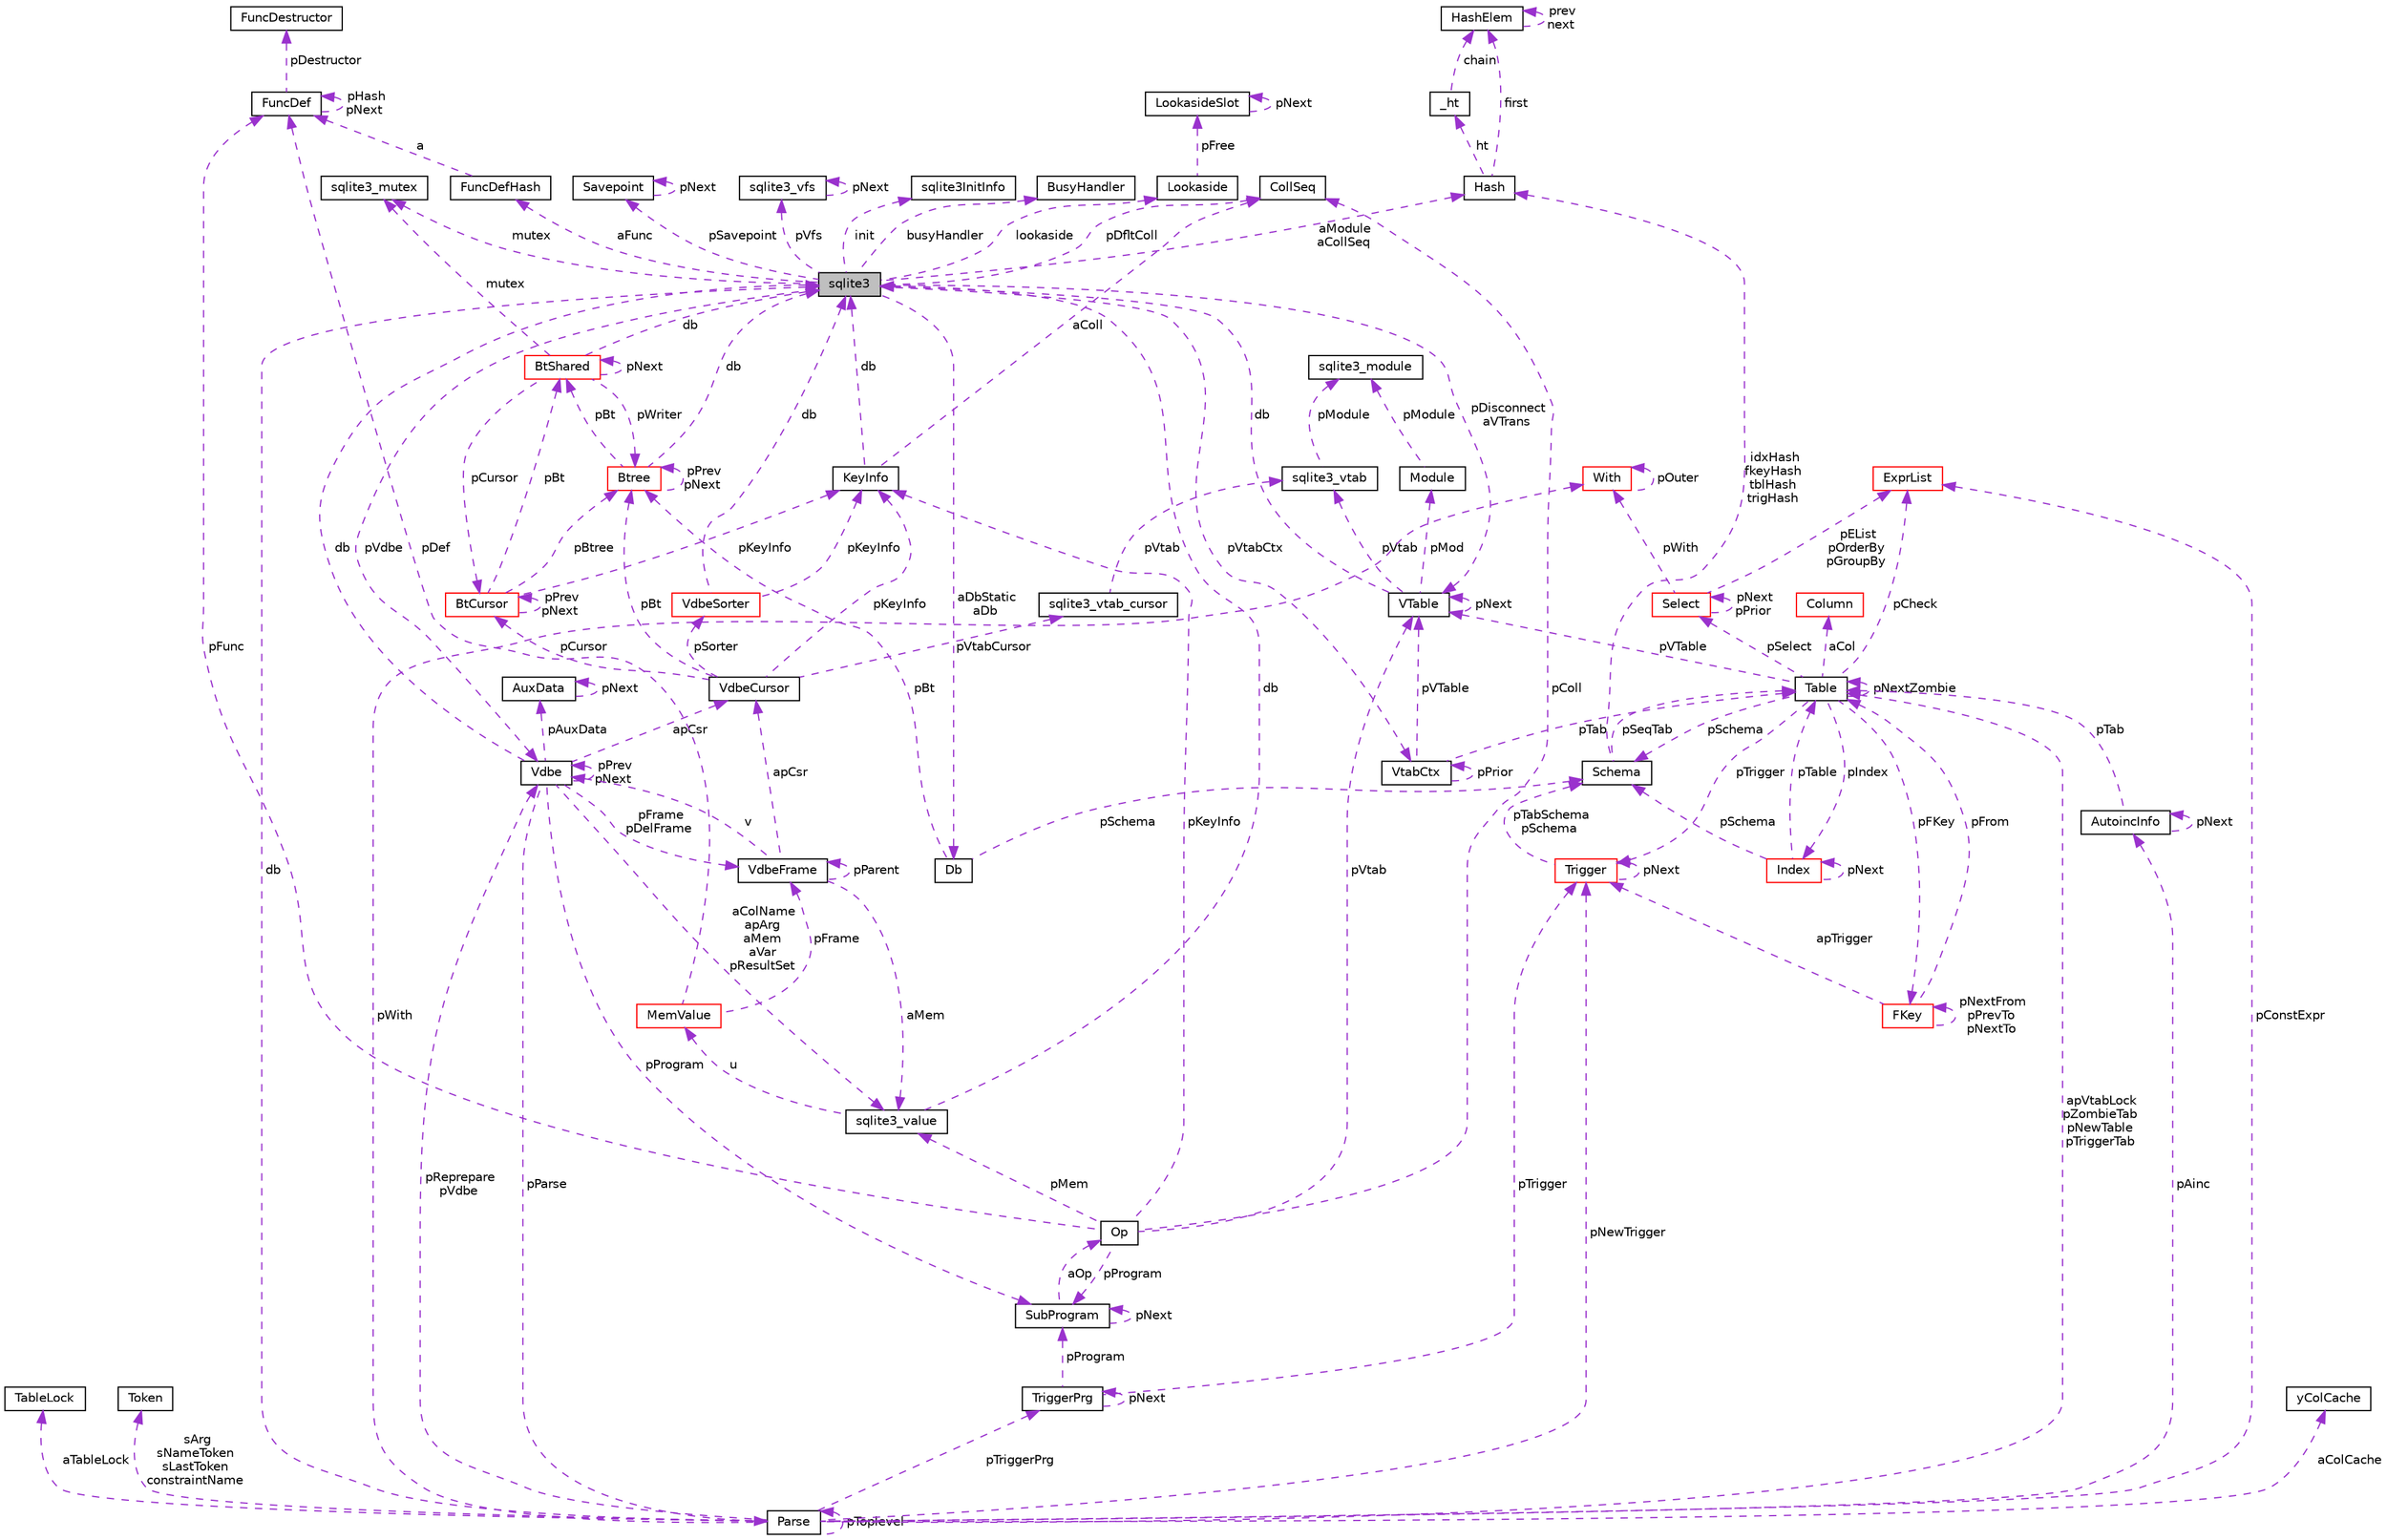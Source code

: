 digraph "sqlite3"
{
  edge [fontname="Helvetica",fontsize="10",labelfontname="Helvetica",labelfontsize="10"];
  node [fontname="Helvetica",fontsize="10",shape=record];
  Node1 [label="sqlite3",height=0.2,width=0.4,color="black", fillcolor="grey75", style="filled", fontcolor="black"];
  Node2 -> Node1 [dir="back",color="darkorchid3",fontsize="10",style="dashed",label=" pVdbe" ,fontname="Helvetica"];
  Node2 [label="Vdbe",height=0.2,width=0.4,color="black", fillcolor="white", style="filled",URL="$struct_vdbe.html"];
  Node2 -> Node2 [dir="back",color="darkorchid3",fontsize="10",style="dashed",label=" pPrev\npNext" ,fontname="Helvetica"];
  Node3 -> Node2 [dir="back",color="darkorchid3",fontsize="10",style="dashed",label=" aColName\napArg\naMem\naVar\npResultSet" ,fontname="Helvetica"];
  Node3 [label="sqlite3_value",height=0.2,width=0.4,color="black", fillcolor="white", style="filled",URL="$struct_mem.html"];
  Node4 -> Node3 [dir="back",color="darkorchid3",fontsize="10",style="dashed",label=" u" ,fontname="Helvetica"];
  Node4 [label="MemValue",height=0.2,width=0.4,color="red", fillcolor="white", style="filled",URL="$union_mem_1_1_mem_value.html"];
  Node5 -> Node4 [dir="back",color="darkorchid3",fontsize="10",style="dashed",label=" pFrame" ,fontname="Helvetica"];
  Node5 [label="VdbeFrame",height=0.2,width=0.4,color="black", fillcolor="white", style="filled",URL="$struct_vdbe_frame.html"];
  Node3 -> Node5 [dir="back",color="darkorchid3",fontsize="10",style="dashed",label=" aMem" ,fontname="Helvetica"];
  Node2 -> Node5 [dir="back",color="darkorchid3",fontsize="10",style="dashed",label=" v" ,fontname="Helvetica"];
  Node5 -> Node5 [dir="back",color="darkorchid3",fontsize="10",style="dashed",label=" pParent" ,fontname="Helvetica"];
  Node6 -> Node5 [dir="back",color="darkorchid3",fontsize="10",style="dashed",label=" apCsr" ,fontname="Helvetica"];
  Node6 [label="VdbeCursor",height=0.2,width=0.4,color="black", fillcolor="white", style="filled",URL="$struct_vdbe_cursor.html"];
  Node7 -> Node6 [dir="back",color="darkorchid3",fontsize="10",style="dashed",label=" pCursor" ,fontname="Helvetica"];
  Node7 [label="BtCursor",height=0.2,width=0.4,color="red", fillcolor="white", style="filled",URL="$struct_bt_cursor.html"];
  Node7 -> Node7 [dir="back",color="darkorchid3",fontsize="10",style="dashed",label=" pPrev\npNext" ,fontname="Helvetica"];
  Node8 -> Node7 [dir="back",color="darkorchid3",fontsize="10",style="dashed",label=" pBt" ,fontname="Helvetica"];
  Node8 [label="BtShared",height=0.2,width=0.4,color="red", fillcolor="white", style="filled",URL="$struct_bt_shared.html"];
  Node7 -> Node8 [dir="back",color="darkorchid3",fontsize="10",style="dashed",label=" pCursor" ,fontname="Helvetica"];
  Node8 -> Node8 [dir="back",color="darkorchid3",fontsize="10",style="dashed",label=" pNext" ,fontname="Helvetica"];
  Node1 -> Node8 [dir="back",color="darkorchid3",fontsize="10",style="dashed",label=" db" ,fontname="Helvetica"];
  Node9 -> Node8 [dir="back",color="darkorchid3",fontsize="10",style="dashed",label=" mutex" ,fontname="Helvetica"];
  Node9 [label="sqlite3_mutex",height=0.2,width=0.4,color="black", fillcolor="white", style="filled",URL="$structsqlite3__mutex.html"];
  Node10 -> Node8 [dir="back",color="darkorchid3",fontsize="10",style="dashed",label=" pWriter" ,fontname="Helvetica"];
  Node10 [label="Btree",height=0.2,width=0.4,color="red", fillcolor="white", style="filled",URL="$struct_btree.html"];
  Node8 -> Node10 [dir="back",color="darkorchid3",fontsize="10",style="dashed",label=" pBt" ,fontname="Helvetica"];
  Node1 -> Node10 [dir="back",color="darkorchid3",fontsize="10",style="dashed",label=" db" ,fontname="Helvetica"];
  Node10 -> Node10 [dir="back",color="darkorchid3",fontsize="10",style="dashed",label=" pPrev\npNext" ,fontname="Helvetica"];
  Node11 -> Node7 [dir="back",color="darkorchid3",fontsize="10",style="dashed",label=" pKeyInfo" ,fontname="Helvetica"];
  Node11 [label="KeyInfo",height=0.2,width=0.4,color="black", fillcolor="white", style="filled",URL="$struct_key_info.html"];
  Node1 -> Node11 [dir="back",color="darkorchid3",fontsize="10",style="dashed",label=" db" ,fontname="Helvetica"];
  Node12 -> Node11 [dir="back",color="darkorchid3",fontsize="10",style="dashed",label=" aColl" ,fontname="Helvetica"];
  Node12 [label="CollSeq",height=0.2,width=0.4,color="black", fillcolor="white", style="filled",URL="$struct_coll_seq.html"];
  Node10 -> Node7 [dir="back",color="darkorchid3",fontsize="10",style="dashed",label=" pBtree" ,fontname="Helvetica"];
  Node13 -> Node6 [dir="back",color="darkorchid3",fontsize="10",style="dashed",label=" pVtabCursor" ,fontname="Helvetica"];
  Node13 [label="sqlite3_vtab_cursor",height=0.2,width=0.4,color="black", fillcolor="white", style="filled",URL="$structsqlite3__vtab__cursor.html"];
  Node14 -> Node13 [dir="back",color="darkorchid3",fontsize="10",style="dashed",label=" pVtab" ,fontname="Helvetica"];
  Node14 [label="sqlite3_vtab",height=0.2,width=0.4,color="black", fillcolor="white", style="filled",URL="$structsqlite3__vtab.html"];
  Node15 -> Node14 [dir="back",color="darkorchid3",fontsize="10",style="dashed",label=" pModule" ,fontname="Helvetica"];
  Node15 [label="sqlite3_module",height=0.2,width=0.4,color="black", fillcolor="white", style="filled",URL="$structsqlite3__module.html"];
  Node16 -> Node6 [dir="back",color="darkorchid3",fontsize="10",style="dashed",label=" pSorter" ,fontname="Helvetica"];
  Node16 [label="VdbeSorter",height=0.2,width=0.4,color="red", fillcolor="white", style="filled",URL="$struct_vdbe_sorter.html"];
  Node1 -> Node16 [dir="back",color="darkorchid3",fontsize="10",style="dashed",label=" db" ,fontname="Helvetica"];
  Node11 -> Node16 [dir="back",color="darkorchid3",fontsize="10",style="dashed",label=" pKeyInfo" ,fontname="Helvetica"];
  Node11 -> Node6 [dir="back",color="darkorchid3",fontsize="10",style="dashed",label=" pKeyInfo" ,fontname="Helvetica"];
  Node10 -> Node6 [dir="back",color="darkorchid3",fontsize="10",style="dashed",label=" pBt" ,fontname="Helvetica"];
  Node17 -> Node4 [dir="back",color="darkorchid3",fontsize="10",style="dashed",label=" pDef" ,fontname="Helvetica"];
  Node17 [label="FuncDef",height=0.2,width=0.4,color="black", fillcolor="white", style="filled",URL="$struct_func_def.html"];
  Node18 -> Node17 [dir="back",color="darkorchid3",fontsize="10",style="dashed",label=" pDestructor" ,fontname="Helvetica"];
  Node18 [label="FuncDestructor",height=0.2,width=0.4,color="black", fillcolor="white", style="filled",URL="$struct_func_destructor.html"];
  Node17 -> Node17 [dir="back",color="darkorchid3",fontsize="10",style="dashed",label=" pHash\npNext" ,fontname="Helvetica"];
  Node1 -> Node3 [dir="back",color="darkorchid3",fontsize="10",style="dashed",label=" db" ,fontname="Helvetica"];
  Node1 -> Node2 [dir="back",color="darkorchid3",fontsize="10",style="dashed",label=" db" ,fontname="Helvetica"];
  Node5 -> Node2 [dir="back",color="darkorchid3",fontsize="10",style="dashed",label=" pFrame\npDelFrame" ,fontname="Helvetica"];
  Node19 -> Node2 [dir="back",color="darkorchid3",fontsize="10",style="dashed",label=" pAuxData" ,fontname="Helvetica"];
  Node19 [label="AuxData",height=0.2,width=0.4,color="black", fillcolor="white", style="filled",URL="$struct_aux_data.html"];
  Node19 -> Node19 [dir="back",color="darkorchid3",fontsize="10",style="dashed",label=" pNext" ,fontname="Helvetica"];
  Node20 -> Node2 [dir="back",color="darkorchid3",fontsize="10",style="dashed",label=" pProgram" ,fontname="Helvetica"];
  Node20 [label="SubProgram",height=0.2,width=0.4,color="black", fillcolor="white", style="filled",URL="$struct_sub_program.html"];
  Node20 -> Node20 [dir="back",color="darkorchid3",fontsize="10",style="dashed",label=" pNext" ,fontname="Helvetica"];
  Node21 -> Node20 [dir="back",color="darkorchid3",fontsize="10",style="dashed",label=" aOp" ,fontname="Helvetica"];
  Node21 [label="Op",height=0.2,width=0.4,color="black", fillcolor="white", style="filled",URL="$struct_vdbe_op.html"];
  Node3 -> Node21 [dir="back",color="darkorchid3",fontsize="10",style="dashed",label=" pMem" ,fontname="Helvetica"];
  Node12 -> Node21 [dir="back",color="darkorchid3",fontsize="10",style="dashed",label=" pColl" ,fontname="Helvetica"];
  Node22 -> Node21 [dir="back",color="darkorchid3",fontsize="10",style="dashed",label=" pVtab" ,fontname="Helvetica"];
  Node22 [label="VTable",height=0.2,width=0.4,color="black", fillcolor="white", style="filled",URL="$struct_v_table.html"];
  Node1 -> Node22 [dir="back",color="darkorchid3",fontsize="10",style="dashed",label=" db" ,fontname="Helvetica"];
  Node22 -> Node22 [dir="back",color="darkorchid3",fontsize="10",style="dashed",label=" pNext" ,fontname="Helvetica"];
  Node23 -> Node22 [dir="back",color="darkorchid3",fontsize="10",style="dashed",label=" pMod" ,fontname="Helvetica"];
  Node23 [label="Module",height=0.2,width=0.4,color="black", fillcolor="white", style="filled",URL="$struct_module.html"];
  Node15 -> Node23 [dir="back",color="darkorchid3",fontsize="10",style="dashed",label=" pModule" ,fontname="Helvetica"];
  Node14 -> Node22 [dir="back",color="darkorchid3",fontsize="10",style="dashed",label=" pVtab" ,fontname="Helvetica"];
  Node20 -> Node21 [dir="back",color="darkorchid3",fontsize="10",style="dashed",label=" pProgram" ,fontname="Helvetica"];
  Node11 -> Node21 [dir="back",color="darkorchid3",fontsize="10",style="dashed",label=" pKeyInfo" ,fontname="Helvetica"];
  Node17 -> Node21 [dir="back",color="darkorchid3",fontsize="10",style="dashed",label=" pFunc" ,fontname="Helvetica"];
  Node6 -> Node2 [dir="back",color="darkorchid3",fontsize="10",style="dashed",label=" apCsr" ,fontname="Helvetica"];
  Node24 -> Node2 [dir="back",color="darkorchid3",fontsize="10",style="dashed",label=" pParse" ,fontname="Helvetica"];
  Node24 [label="Parse",height=0.2,width=0.4,color="black", fillcolor="white", style="filled",URL="$struct_parse.html"];
  Node2 -> Node24 [dir="back",color="darkorchid3",fontsize="10",style="dashed",label=" pReprepare\npVdbe" ,fontname="Helvetica"];
  Node1 -> Node24 [dir="back",color="darkorchid3",fontsize="10",style="dashed",label=" db" ,fontname="Helvetica"];
  Node25 -> Node24 [dir="back",color="darkorchid3",fontsize="10",style="dashed",label=" aTableLock" ,fontname="Helvetica"];
  Node25 [label="TableLock",height=0.2,width=0.4,color="black", fillcolor="white", style="filled",URL="$struct_table_lock.html"];
  Node26 -> Node24 [dir="back",color="darkorchid3",fontsize="10",style="dashed",label=" sArg\nsNameToken\nsLastToken\nconstraintName" ,fontname="Helvetica"];
  Node26 [label="Token",height=0.2,width=0.4,color="black", fillcolor="white", style="filled",URL="$struct_token.html"];
  Node27 -> Node24 [dir="back",color="darkorchid3",fontsize="10",style="dashed",label=" pWith" ,fontname="Helvetica"];
  Node27 [label="With",height=0.2,width=0.4,color="red", fillcolor="white", style="filled",URL="$struct_with.html"];
  Node27 -> Node27 [dir="back",color="darkorchid3",fontsize="10",style="dashed",label=" pOuter" ,fontname="Helvetica"];
  Node28 -> Node24 [dir="back",color="darkorchid3",fontsize="10",style="dashed",label=" aColCache" ,fontname="Helvetica"];
  Node28 [label="yColCache",height=0.2,width=0.4,color="black", fillcolor="white", style="filled",URL="$struct_parse_1_1y_col_cache.html"];
  Node29 -> Node24 [dir="back",color="darkorchid3",fontsize="10",style="dashed",label=" apVtabLock\npZombieTab\npNewTable\npTriggerTab" ,fontname="Helvetica"];
  Node29 [label="Table",height=0.2,width=0.4,color="black", fillcolor="white", style="filled",URL="$struct_table.html"];
  Node30 -> Node29 [dir="back",color="darkorchid3",fontsize="10",style="dashed",label=" pSchema" ,fontname="Helvetica"];
  Node30 [label="Schema",height=0.2,width=0.4,color="black", fillcolor="white", style="filled",URL="$struct_schema.html"];
  Node29 -> Node30 [dir="back",color="darkorchid3",fontsize="10",style="dashed",label=" pSeqTab" ,fontname="Helvetica"];
  Node31 -> Node30 [dir="back",color="darkorchid3",fontsize="10",style="dashed",label=" idxHash\nfkeyHash\ntblHash\ntrigHash" ,fontname="Helvetica"];
  Node31 [label="Hash",height=0.2,width=0.4,color="black", fillcolor="white", style="filled",URL="$struct_hash.html"];
  Node32 -> Node31 [dir="back",color="darkorchid3",fontsize="10",style="dashed",label=" ht" ,fontname="Helvetica"];
  Node32 [label="_ht",height=0.2,width=0.4,color="black", fillcolor="white", style="filled",URL="$struct_hash_1_1__ht.html"];
  Node33 -> Node32 [dir="back",color="darkorchid3",fontsize="10",style="dashed",label=" chain" ,fontname="Helvetica"];
  Node33 [label="HashElem",height=0.2,width=0.4,color="black", fillcolor="white", style="filled",URL="$struct_hash_elem.html"];
  Node33 -> Node33 [dir="back",color="darkorchid3",fontsize="10",style="dashed",label=" prev\nnext" ,fontname="Helvetica"];
  Node33 -> Node31 [dir="back",color="darkorchid3",fontsize="10",style="dashed",label=" first" ,fontname="Helvetica"];
  Node34 -> Node29 [dir="back",color="darkorchid3",fontsize="10",style="dashed",label=" aCol" ,fontname="Helvetica"];
  Node34 [label="Column",height=0.2,width=0.4,color="red", fillcolor="white", style="filled",URL="$struct_column.html"];
  Node35 -> Node29 [dir="back",color="darkorchid3",fontsize="10",style="dashed",label=" pFKey" ,fontname="Helvetica"];
  Node35 [label="FKey",height=0.2,width=0.4,color="red", fillcolor="white", style="filled",URL="$struct_f_key.html"];
  Node35 -> Node35 [dir="back",color="darkorchid3",fontsize="10",style="dashed",label=" pNextFrom\npPrevTo\npNextTo" ,fontname="Helvetica"];
  Node29 -> Node35 [dir="back",color="darkorchid3",fontsize="10",style="dashed",label=" pFrom" ,fontname="Helvetica"];
  Node36 -> Node35 [dir="back",color="darkorchid3",fontsize="10",style="dashed",label=" apTrigger" ,fontname="Helvetica"];
  Node36 [label="Trigger",height=0.2,width=0.4,color="red", fillcolor="white", style="filled",URL="$struct_trigger.html"];
  Node30 -> Node36 [dir="back",color="darkorchid3",fontsize="10",style="dashed",label=" pTabSchema\npSchema" ,fontname="Helvetica"];
  Node36 -> Node36 [dir="back",color="darkorchid3",fontsize="10",style="dashed",label=" pNext" ,fontname="Helvetica"];
  Node22 -> Node29 [dir="back",color="darkorchid3",fontsize="10",style="dashed",label=" pVTable" ,fontname="Helvetica"];
  Node29 -> Node29 [dir="back",color="darkorchid3",fontsize="10",style="dashed",label=" pNextZombie" ,fontname="Helvetica"];
  Node36 -> Node29 [dir="back",color="darkorchid3",fontsize="10",style="dashed",label=" pTrigger" ,fontname="Helvetica"];
  Node37 -> Node29 [dir="back",color="darkorchid3",fontsize="10",style="dashed",label=" pSelect" ,fontname="Helvetica"];
  Node37 [label="Select",height=0.2,width=0.4,color="red", fillcolor="white", style="filled",URL="$struct_select.html"];
  Node27 -> Node37 [dir="back",color="darkorchid3",fontsize="10",style="dashed",label=" pWith" ,fontname="Helvetica"];
  Node37 -> Node37 [dir="back",color="darkorchid3",fontsize="10",style="dashed",label=" pNext\npPrior" ,fontname="Helvetica"];
  Node38 -> Node37 [dir="back",color="darkorchid3",fontsize="10",style="dashed",label=" pEList\npOrderBy\npGroupBy" ,fontname="Helvetica"];
  Node38 [label="ExprList",height=0.2,width=0.4,color="red", fillcolor="white", style="filled",URL="$struct_expr_list.html"];
  Node38 -> Node29 [dir="back",color="darkorchid3",fontsize="10",style="dashed",label=" pCheck" ,fontname="Helvetica"];
  Node39 -> Node29 [dir="back",color="darkorchid3",fontsize="10",style="dashed",label=" pIndex" ,fontname="Helvetica"];
  Node39 [label="Index",height=0.2,width=0.4,color="red", fillcolor="white", style="filled",URL="$struct_index.html"];
  Node30 -> Node39 [dir="back",color="darkorchid3",fontsize="10",style="dashed",label=" pSchema" ,fontname="Helvetica"];
  Node29 -> Node39 [dir="back",color="darkorchid3",fontsize="10",style="dashed",label=" pTable" ,fontname="Helvetica"];
  Node39 -> Node39 [dir="back",color="darkorchid3",fontsize="10",style="dashed",label=" pNext" ,fontname="Helvetica"];
  Node36 -> Node24 [dir="back",color="darkorchid3",fontsize="10",style="dashed",label=" pNewTrigger" ,fontname="Helvetica"];
  Node40 -> Node24 [dir="back",color="darkorchid3",fontsize="10",style="dashed",label=" pTriggerPrg" ,fontname="Helvetica"];
  Node40 [label="TriggerPrg",height=0.2,width=0.4,color="black", fillcolor="white", style="filled",URL="$struct_trigger_prg.html"];
  Node20 -> Node40 [dir="back",color="darkorchid3",fontsize="10",style="dashed",label=" pProgram" ,fontname="Helvetica"];
  Node36 -> Node40 [dir="back",color="darkorchid3",fontsize="10",style="dashed",label=" pTrigger" ,fontname="Helvetica"];
  Node40 -> Node40 [dir="back",color="darkorchid3",fontsize="10",style="dashed",label=" pNext" ,fontname="Helvetica"];
  Node41 -> Node24 [dir="back",color="darkorchid3",fontsize="10",style="dashed",label=" pAinc" ,fontname="Helvetica"];
  Node41 [label="AutoincInfo",height=0.2,width=0.4,color="black", fillcolor="white", style="filled",URL="$struct_autoinc_info.html"];
  Node29 -> Node41 [dir="back",color="darkorchid3",fontsize="10",style="dashed",label=" pTab" ,fontname="Helvetica"];
  Node41 -> Node41 [dir="back",color="darkorchid3",fontsize="10",style="dashed",label=" pNext" ,fontname="Helvetica"];
  Node38 -> Node24 [dir="back",color="darkorchid3",fontsize="10",style="dashed",label=" pConstExpr" ,fontname="Helvetica"];
  Node24 -> Node24 [dir="back",color="darkorchid3",fontsize="10",style="dashed",label=" pToplevel" ,fontname="Helvetica"];
  Node42 -> Node1 [dir="back",color="darkorchid3",fontsize="10",style="dashed",label=" pSavepoint" ,fontname="Helvetica"];
  Node42 [label="Savepoint",height=0.2,width=0.4,color="black", fillcolor="white", style="filled",URL="$struct_savepoint.html"];
  Node42 -> Node42 [dir="back",color="darkorchid3",fontsize="10",style="dashed",label=" pNext" ,fontname="Helvetica"];
  Node43 -> Node1 [dir="back",color="darkorchid3",fontsize="10",style="dashed",label=" aFunc" ,fontname="Helvetica"];
  Node43 [label="FuncDefHash",height=0.2,width=0.4,color="black", fillcolor="white", style="filled",URL="$struct_func_def_hash.html"];
  Node17 -> Node43 [dir="back",color="darkorchid3",fontsize="10",style="dashed",label=" a" ,fontname="Helvetica"];
  Node44 -> Node1 [dir="back",color="darkorchid3",fontsize="10",style="dashed",label=" lookaside" ,fontname="Helvetica"];
  Node44 [label="Lookaside",height=0.2,width=0.4,color="black", fillcolor="white", style="filled",URL="$struct_lookaside.html"];
  Node45 -> Node44 [dir="back",color="darkorchid3",fontsize="10",style="dashed",label=" pFree" ,fontname="Helvetica"];
  Node45 [label="LookasideSlot",height=0.2,width=0.4,color="black", fillcolor="white", style="filled",URL="$struct_lookaside_slot.html"];
  Node45 -> Node45 [dir="back",color="darkorchid3",fontsize="10",style="dashed",label=" pNext" ,fontname="Helvetica"];
  Node9 -> Node1 [dir="back",color="darkorchid3",fontsize="10",style="dashed",label=" mutex" ,fontname="Helvetica"];
  Node46 -> Node1 [dir="back",color="darkorchid3",fontsize="10",style="dashed",label=" pVfs" ,fontname="Helvetica"];
  Node46 [label="sqlite3_vfs",height=0.2,width=0.4,color="black", fillcolor="white", style="filled",URL="$structsqlite3__vfs.html"];
  Node46 -> Node46 [dir="back",color="darkorchid3",fontsize="10",style="dashed",label=" pNext" ,fontname="Helvetica"];
  Node47 -> Node1 [dir="back",color="darkorchid3",fontsize="10",style="dashed",label=" init" ,fontname="Helvetica"];
  Node47 [label="sqlite3InitInfo",height=0.2,width=0.4,color="black", fillcolor="white", style="filled",URL="$structsqlite3_1_1sqlite3_init_info.html"];
  Node48 -> Node1 [dir="back",color="darkorchid3",fontsize="10",style="dashed",label=" busyHandler" ,fontname="Helvetica"];
  Node48 [label="BusyHandler",height=0.2,width=0.4,color="black", fillcolor="white", style="filled",URL="$struct_busy_handler.html"];
  Node49 -> Node1 [dir="back",color="darkorchid3",fontsize="10",style="dashed",label=" pVtabCtx" ,fontname="Helvetica"];
  Node49 [label="VtabCtx",height=0.2,width=0.4,color="black", fillcolor="white", style="filled",URL="$struct_vtab_ctx.html"];
  Node49 -> Node49 [dir="back",color="darkorchid3",fontsize="10",style="dashed",label=" pPrior" ,fontname="Helvetica"];
  Node22 -> Node49 [dir="back",color="darkorchid3",fontsize="10",style="dashed",label=" pVTable" ,fontname="Helvetica"];
  Node29 -> Node49 [dir="back",color="darkorchid3",fontsize="10",style="dashed",label=" pTab" ,fontname="Helvetica"];
  Node12 -> Node1 [dir="back",color="darkorchid3",fontsize="10",style="dashed",label=" pDfltColl" ,fontname="Helvetica"];
  Node22 -> Node1 [dir="back",color="darkorchid3",fontsize="10",style="dashed",label=" pDisconnect\naVTrans" ,fontname="Helvetica"];
  Node50 -> Node1 [dir="back",color="darkorchid3",fontsize="10",style="dashed",label=" aDbStatic\naDb" ,fontname="Helvetica"];
  Node50 [label="Db",height=0.2,width=0.4,color="black", fillcolor="white", style="filled",URL="$struct_db.html"];
  Node30 -> Node50 [dir="back",color="darkorchid3",fontsize="10",style="dashed",label=" pSchema" ,fontname="Helvetica"];
  Node10 -> Node50 [dir="back",color="darkorchid3",fontsize="10",style="dashed",label=" pBt" ,fontname="Helvetica"];
  Node31 -> Node1 [dir="back",color="darkorchid3",fontsize="10",style="dashed",label=" aModule\naCollSeq" ,fontname="Helvetica"];
}
